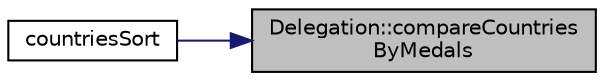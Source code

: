 digraph "Delegation::compareCountriesByMedals"
{
 // LATEX_PDF_SIZE
  edge [fontname="Helvetica",fontsize="10",labelfontname="Helvetica",labelfontsize="10"];
  node [fontname="Helvetica",fontsize="10",shape=record];
  rankdir="RL";
  Node1 [label="Delegation::compareCountries\lByMedals",height=0.2,width=0.4,color="black", fillcolor="grey75", style="filled", fontcolor="black",tooltip=" "];
  Node1 -> Node2 [dir="back",color="midnightblue",fontsize="10",style="solid",fontname="Helvetica"];
  Node2 [label="countriesSort",height=0.2,width=0.4,color="black", fillcolor="white", style="filled",URL="$_delegation_8cpp.html#af4503dbf174fcc9d13608e7248ca7753",tooltip=" "];
}
